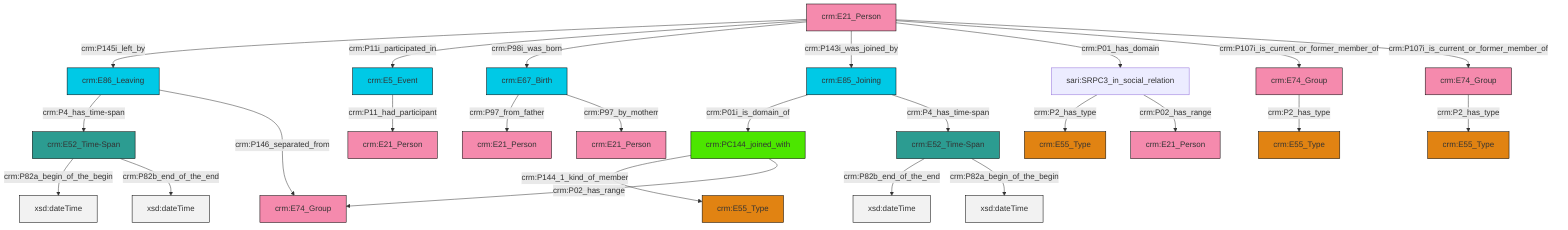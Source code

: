 graph TD
classDef Literal fill:#f2f2f2,stroke:#000000;
classDef CRM_Entity fill:#FFFFFF,stroke:#000000;
classDef Temporal_Entity fill:#00C9E6, stroke:#000000;
classDef Type fill:#E18312, stroke:#000000;
classDef Time-Span fill:#2C9C91, stroke:#000000;
classDef Appellation fill:#FFEB7F, stroke:#000000;
classDef Place fill:#008836, stroke:#000000;
classDef Persistent_Item fill:#B266B2, stroke:#000000;
classDef Conceptual_Object fill:#FFD700, stroke:#000000;
classDef Physical_Thing fill:#D2B48C, stroke:#000000;
classDef Actor fill:#f58aad, stroke:#000000;
classDef PC_Classes fill:#4ce600, stroke:#000000;
classDef Multi fill:#cccccc,stroke:#000000;

2["crm:E21_Person"]:::Actor -->|crm:P145i_left_by| 3["crm:E86_Leaving"]:::Temporal_Entity
15["crm:E52_Time-Span"]:::Time-Span -->|crm:P82b_end_of_the_end| 16[xsd:dateTime]:::Literal
2["crm:E21_Person"]:::Actor -->|crm:P11i_participated_in| 17["crm:E5_Event"]:::Temporal_Entity
25["crm:PC144_joined_with"]:::PC_Classes -->|crm:P144_1_kind_of_member| 4["crm:E55_Type"]:::Type
2["crm:E21_Person"]:::Actor -->|crm:P98i_was_born| 12["crm:E67_Birth"]:::Temporal_Entity
8["crm:E74_Group"]:::Actor -->|crm:P2_has_type| 26["crm:E55_Type"]:::Type
21["crm:E52_Time-Span"]:::Time-Span -->|crm:P82a_begin_of_the_begin| 29[xsd:dateTime]:::Literal
15["crm:E52_Time-Span"]:::Time-Span -->|crm:P82a_begin_of_the_begin| 31[xsd:dateTime]:::Literal
2["crm:E21_Person"]:::Actor -->|crm:P143i_was_joined_by| 32["crm:E85_Joining"]:::Temporal_Entity
2["crm:E21_Person"]:::Actor -->|crm:P01_has_domain| 33["sari:SRPC3_in_social_relation"]:::Default
10["crm:E74_Group"]:::Actor -->|crm:P2_has_type| 23["crm:E55_Type"]:::Type
33["sari:SRPC3_in_social_relation"]:::Default -->|crm:P2_has_type| 34["crm:E55_Type"]:::Type
33["sari:SRPC3_in_social_relation"]:::Default -->|crm:P02_has_range| 19["crm:E21_Person"]:::Actor
2["crm:E21_Person"]:::Actor -->|crm:P107i_is_current_or_former_member_of| 8["crm:E74_Group"]:::Actor
2["crm:E21_Person"]:::Actor -->|crm:P107i_is_current_or_former_member_of| 10["crm:E74_Group"]:::Actor
21["crm:E52_Time-Span"]:::Time-Span -->|crm:P82b_end_of_the_end| 43[xsd:dateTime]:::Literal
32["crm:E85_Joining"]:::Temporal_Entity -->|crm:P01i_is_domain_of| 25["crm:PC144_joined_with"]:::PC_Classes
12["crm:E67_Birth"]:::Temporal_Entity -->|crm:P97_from_father| 39["crm:E21_Person"]:::Actor
25["crm:PC144_joined_with"]:::PC_Classes -->|crm:P02_has_range| 0["crm:E74_Group"]:::Actor
3["crm:E86_Leaving"]:::Temporal_Entity -->|crm:P4_has_time-span| 21["crm:E52_Time-Span"]:::Time-Span
3["crm:E86_Leaving"]:::Temporal_Entity -->|crm:P146_separated_from| 0["crm:E74_Group"]:::Actor
17["crm:E5_Event"]:::Temporal_Entity -->|crm:P11_had_participant| 6["crm:E21_Person"]:::Actor
32["crm:E85_Joining"]:::Temporal_Entity -->|crm:P4_has_time-span| 15["crm:E52_Time-Span"]:::Time-Span
12["crm:E67_Birth"]:::Temporal_Entity -->|crm:P97_by_motherr| 41["crm:E21_Person"]:::Actor